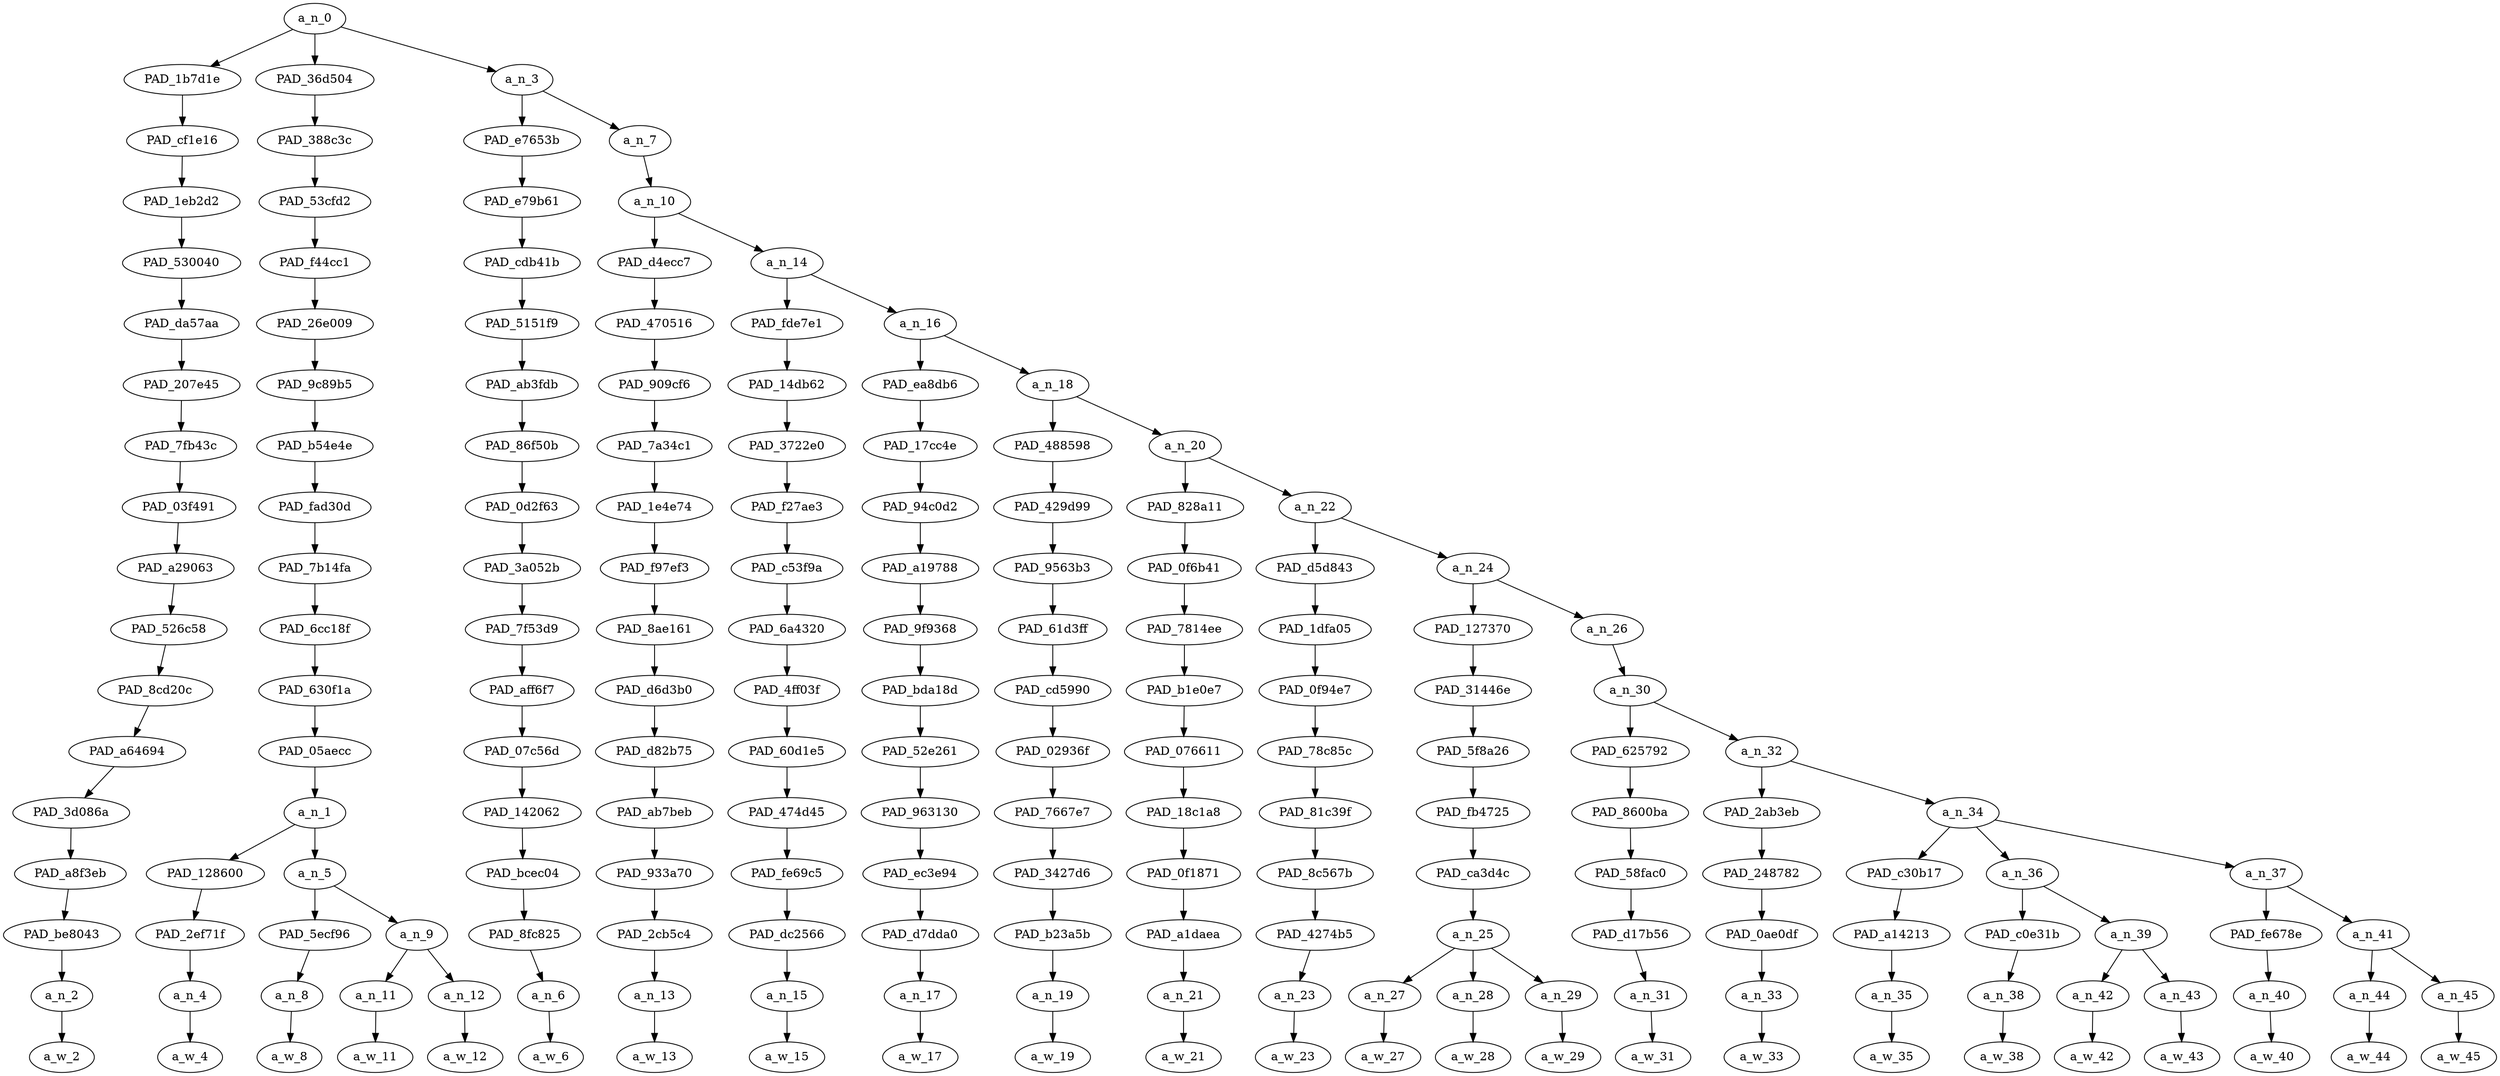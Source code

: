 strict digraph "" {
	a_n_0	[div_dir=1,
		index=0,
		level=17,
		pos="3.629286024305556,17!",
		text_span="[0, 1, 2, 3, 4, 5, 6, 7, 8, 9, 10, 11, 12, 13, 14, 15, 16, 17, 18, 19, 20, 21, 22, 23]",
		value=1.00000000];
	PAD_1b7d1e	[div_dir=-1,
		index=1,
		level=16,
		pos="4.0,16!",
		text_span="[4]",
		value=0.03241035];
	a_n_0 -> PAD_1b7d1e;
	PAD_36d504	[div_dir=-1,
		index=0,
		level=16,
		pos="0.875,16!",
		text_span="[0, 1, 2, 3]",
		value=0.39162964];
	a_n_0 -> PAD_36d504;
	a_n_3	[div_dir=1,
		index=2,
		level=16,
		pos="6.012858072916667,16!",
		text_span="[5, 6, 7, 8, 9, 10, 11, 12, 13, 14, 15, 16, 17, 18, 19, 20, 21, 22, 23]",
		value=0.57588877];
	a_n_0 -> a_n_3;
	PAD_cf1e16	[div_dir=-1,
		index=1,
		level=15,
		pos="4.0,15!",
		text_span="[4]",
		value=0.03241035];
	PAD_1b7d1e -> PAD_cf1e16;
	PAD_1eb2d2	[div_dir=-1,
		index=1,
		level=14,
		pos="4.0,14!",
		text_span="[4]",
		value=0.03241035];
	PAD_cf1e16 -> PAD_1eb2d2;
	PAD_530040	[div_dir=-1,
		index=1,
		level=13,
		pos="4.0,13!",
		text_span="[4]",
		value=0.03241035];
	PAD_1eb2d2 -> PAD_530040;
	PAD_da57aa	[div_dir=-1,
		index=1,
		level=12,
		pos="4.0,12!",
		text_span="[4]",
		value=0.03241035];
	PAD_530040 -> PAD_da57aa;
	PAD_207e45	[div_dir=-1,
		index=1,
		level=11,
		pos="4.0,11!",
		text_span="[4]",
		value=0.03241035];
	PAD_da57aa -> PAD_207e45;
	PAD_7fb43c	[div_dir=-1,
		index=1,
		level=10,
		pos="4.0,10!",
		text_span="[4]",
		value=0.03241035];
	PAD_207e45 -> PAD_7fb43c;
	PAD_03f491	[div_dir=-1,
		index=1,
		level=9,
		pos="4.0,9!",
		text_span="[4]",
		value=0.03241035];
	PAD_7fb43c -> PAD_03f491;
	PAD_a29063	[div_dir=-1,
		index=1,
		level=8,
		pos="4.0,8!",
		text_span="[4]",
		value=0.03241035];
	PAD_03f491 -> PAD_a29063;
	PAD_526c58	[div_dir=-1,
		index=1,
		level=7,
		pos="4.0,7!",
		text_span="[4]",
		value=0.03241035];
	PAD_a29063 -> PAD_526c58;
	PAD_8cd20c	[div_dir=-1,
		index=1,
		level=6,
		pos="4.0,6!",
		text_span="[4]",
		value=0.03241035];
	PAD_526c58 -> PAD_8cd20c;
	PAD_a64694	[div_dir=-1,
		index=1,
		level=5,
		pos="4.0,5!",
		text_span="[4]",
		value=0.03241035];
	PAD_8cd20c -> PAD_a64694;
	PAD_3d086a	[div_dir=-1,
		index=1,
		level=4,
		pos="4.0,4!",
		text_span="[4]",
		value=0.03241035];
	PAD_a64694 -> PAD_3d086a;
	PAD_a8f3eb	[div_dir=-1,
		index=2,
		level=3,
		pos="4.0,3!",
		text_span="[4]",
		value=0.03241035];
	PAD_3d086a -> PAD_a8f3eb;
	PAD_be8043	[div_dir=-1,
		index=3,
		level=2,
		pos="4.0,2!",
		text_span="[4]",
		value=0.03241035];
	PAD_a8f3eb -> PAD_be8043;
	a_n_2	[div_dir=-1,
		index=4,
		level=1,
		pos="4.0,1!",
		text_span="[4]",
		value=0.03241035];
	PAD_be8043 -> a_n_2;
	a_w_2	[div_dir=0,
		index=4,
		level=0,
		pos="4,0!",
		text_span="[4]",
		value=we];
	a_n_2 -> a_w_2;
	PAD_388c3c	[div_dir=-1,
		index=0,
		level=15,
		pos="0.875,15!",
		text_span="[0, 1, 2, 3]",
		value=0.39162964];
	PAD_36d504 -> PAD_388c3c;
	PAD_53cfd2	[div_dir=-1,
		index=0,
		level=14,
		pos="0.875,14!",
		text_span="[0, 1, 2, 3]",
		value=0.39162964];
	PAD_388c3c -> PAD_53cfd2;
	PAD_f44cc1	[div_dir=-1,
		index=0,
		level=13,
		pos="0.875,13!",
		text_span="[0, 1, 2, 3]",
		value=0.39162964];
	PAD_53cfd2 -> PAD_f44cc1;
	PAD_26e009	[div_dir=-1,
		index=0,
		level=12,
		pos="0.875,12!",
		text_span="[0, 1, 2, 3]",
		value=0.39162964];
	PAD_f44cc1 -> PAD_26e009;
	PAD_9c89b5	[div_dir=-1,
		index=0,
		level=11,
		pos="0.875,11!",
		text_span="[0, 1, 2, 3]",
		value=0.39162964];
	PAD_26e009 -> PAD_9c89b5;
	PAD_b54e4e	[div_dir=-1,
		index=0,
		level=10,
		pos="0.875,10!",
		text_span="[0, 1, 2, 3]",
		value=0.39162964];
	PAD_9c89b5 -> PAD_b54e4e;
	PAD_fad30d	[div_dir=-1,
		index=0,
		level=9,
		pos="0.875,9!",
		text_span="[0, 1, 2, 3]",
		value=0.39162964];
	PAD_b54e4e -> PAD_fad30d;
	PAD_7b14fa	[div_dir=-1,
		index=0,
		level=8,
		pos="0.875,8!",
		text_span="[0, 1, 2, 3]",
		value=0.39162964];
	PAD_fad30d -> PAD_7b14fa;
	PAD_6cc18f	[div_dir=-1,
		index=0,
		level=7,
		pos="0.875,7!",
		text_span="[0, 1, 2, 3]",
		value=0.39162964];
	PAD_7b14fa -> PAD_6cc18f;
	PAD_630f1a	[div_dir=-1,
		index=0,
		level=6,
		pos="0.875,6!",
		text_span="[0, 1, 2, 3]",
		value=0.39162964];
	PAD_6cc18f -> PAD_630f1a;
	PAD_05aecc	[div_dir=-1,
		index=0,
		level=5,
		pos="0.875,5!",
		text_span="[0, 1, 2, 3]",
		value=0.39162964];
	PAD_630f1a -> PAD_05aecc;
	a_n_1	[div_dir=-1,
		index=0,
		level=4,
		pos="0.875,4!",
		text_span="[0, 1, 2, 3]",
		value=0.39162964];
	PAD_05aecc -> a_n_1;
	PAD_128600	[div_dir=-1,
		index=0,
		level=3,
		pos="0.0,3!",
		text_span="[0]",
		value=0.29028584];
	a_n_1 -> PAD_128600;
	a_n_5	[div_dir=1,
		index=1,
		level=3,
		pos="1.75,3!",
		text_span="[1, 2, 3]",
		value=0.10102430];
	a_n_1 -> a_n_5;
	PAD_2ef71f	[div_dir=-1,
		index=0,
		level=2,
		pos="0.0,2!",
		text_span="[0]",
		value=0.29028584];
	PAD_128600 -> PAD_2ef71f;
	a_n_4	[div_dir=-1,
		index=0,
		level=1,
		pos="0.0,1!",
		text_span="[0]",
		value=0.29028584];
	PAD_2ef71f -> a_n_4;
	a_w_4	[div_dir=0,
		index=0,
		level=0,
		pos="0,0!",
		text_span="[0]",
		value=niggas];
	a_n_4 -> a_w_4;
	PAD_5ecf96	[div_dir=1,
		index=1,
		level=2,
		pos="1.0,2!",
		text_span="[1]",
		value=0.03904396];
	a_n_5 -> PAD_5ecf96;
	a_n_9	[div_dir=1,
		index=2,
		level=2,
		pos="2.5,2!",
		text_span="[2, 3]",
		value=0.06187954];
	a_n_5 -> a_n_9;
	a_n_8	[div_dir=1,
		index=1,
		level=1,
		pos="1.0,1!",
		text_span="[1]",
		value=0.03904396];
	PAD_5ecf96 -> a_n_8;
	a_w_8	[div_dir=0,
		index=1,
		level=0,
		pos="1,0!",
		text_span="[1]",
		value=looking];
	a_n_8 -> a_w_8;
	a_n_11	[div_dir=1,
		index=2,
		level=1,
		pos="2.0,1!",
		text_span="[2]",
		value=0.02669416];
	a_n_9 -> a_n_11;
	a_n_12	[div_dir=1,
		index=3,
		level=1,
		pos="3.0,1!",
		text_span="[3]",
		value=0.03506493];
	a_n_9 -> a_n_12;
	a_w_11	[div_dir=0,
		index=2,
		level=0,
		pos="2,0!",
		text_span="[2]",
		value=for];
	a_n_11 -> a_w_11;
	a_w_12	[div_dir=0,
		index=3,
		level=0,
		pos="3,0!",
		text_span="[3]",
		value=love];
	a_n_12 -> a_w_12;
	PAD_e7653b	[div_dir=-1,
		index=2,
		level=15,
		pos="5.0,15!",
		text_span="[5]",
		value=0.02370847];
	a_n_3 -> PAD_e7653b;
	a_n_7	[div_dir=1,
		index=3,
		level=15,
		pos="7.025716145833334,15!",
		text_span="[6, 7, 8, 9, 10, 11, 12, 13, 14, 15, 16, 17, 18, 19, 20, 21, 22, 23]",
		value=0.55191535];
	a_n_3 -> a_n_7;
	PAD_e79b61	[div_dir=-1,
		index=2,
		level=14,
		pos="5.0,14!",
		text_span="[5]",
		value=0.02370847];
	PAD_e7653b -> PAD_e79b61;
	PAD_cdb41b	[div_dir=-1,
		index=2,
		level=13,
		pos="5.0,13!",
		text_span="[5]",
		value=0.02370847];
	PAD_e79b61 -> PAD_cdb41b;
	PAD_5151f9	[div_dir=-1,
		index=2,
		level=12,
		pos="5.0,12!",
		text_span="[5]",
		value=0.02370847];
	PAD_cdb41b -> PAD_5151f9;
	PAD_ab3fdb	[div_dir=-1,
		index=2,
		level=11,
		pos="5.0,11!",
		text_span="[5]",
		value=0.02370847];
	PAD_5151f9 -> PAD_ab3fdb;
	PAD_86f50b	[div_dir=-1,
		index=2,
		level=10,
		pos="5.0,10!",
		text_span="[5]",
		value=0.02370847];
	PAD_ab3fdb -> PAD_86f50b;
	PAD_0d2f63	[div_dir=-1,
		index=2,
		level=9,
		pos="5.0,9!",
		text_span="[5]",
		value=0.02370847];
	PAD_86f50b -> PAD_0d2f63;
	PAD_3a052b	[div_dir=-1,
		index=2,
		level=8,
		pos="5.0,8!",
		text_span="[5]",
		value=0.02370847];
	PAD_0d2f63 -> PAD_3a052b;
	PAD_7f53d9	[div_dir=-1,
		index=2,
		level=7,
		pos="5.0,7!",
		text_span="[5]",
		value=0.02370847];
	PAD_3a052b -> PAD_7f53d9;
	PAD_aff6f7	[div_dir=-1,
		index=2,
		level=6,
		pos="5.0,6!",
		text_span="[5]",
		value=0.02370847];
	PAD_7f53d9 -> PAD_aff6f7;
	PAD_07c56d	[div_dir=-1,
		index=2,
		level=5,
		pos="5.0,5!",
		text_span="[5]",
		value=0.02370847];
	PAD_aff6f7 -> PAD_07c56d;
	PAD_142062	[div_dir=-1,
		index=2,
		level=4,
		pos="5.0,4!",
		text_span="[5]",
		value=0.02370847];
	PAD_07c56d -> PAD_142062;
	PAD_bcec04	[div_dir=-1,
		index=3,
		level=3,
		pos="5.0,3!",
		text_span="[5]",
		value=0.02370847];
	PAD_142062 -> PAD_bcec04;
	PAD_8fc825	[div_dir=-1,
		index=4,
		level=2,
		pos="5.0,2!",
		text_span="[5]",
		value=0.02370847];
	PAD_bcec04 -> PAD_8fc825;
	a_n_6	[div_dir=-1,
		index=5,
		level=1,
		pos="5.0,1!",
		text_span="[5]",
		value=0.02370847];
	PAD_8fc825 -> a_n_6;
	a_w_6	[div_dir=0,
		index=5,
		level=0,
		pos="5,0!",
		text_span="[5]",
		value=need];
	a_n_6 -> a_w_6;
	a_n_10	[div_dir=1,
		index=3,
		level=14,
		pos="7.025716145833334,14!",
		text_span="[6, 7, 8, 9, 10, 11, 12, 13, 14, 15, 16, 17, 18, 19, 20, 21, 22, 23]",
		value=0.55161774];
	a_n_7 -> a_n_10;
	PAD_d4ecc7	[div_dir=1,
		index=3,
		level=13,
		pos="6.0,13!",
		text_span="[6]",
		value=0.01689548];
	a_n_10 -> PAD_d4ecc7;
	a_n_14	[div_dir=1,
		index=4,
		level=13,
		pos="8.051432291666668,13!",
		text_span="[7, 8, 9, 10, 11, 12, 13, 14, 15, 16, 17, 18, 19, 20, 21, 22, 23]",
		value=0.53442465];
	a_n_10 -> a_n_14;
	PAD_470516	[div_dir=1,
		index=3,
		level=12,
		pos="6.0,12!",
		text_span="[6]",
		value=0.01689548];
	PAD_d4ecc7 -> PAD_470516;
	PAD_909cf6	[div_dir=1,
		index=3,
		level=11,
		pos="6.0,11!",
		text_span="[6]",
		value=0.01689548];
	PAD_470516 -> PAD_909cf6;
	PAD_7a34c1	[div_dir=1,
		index=3,
		level=10,
		pos="6.0,10!",
		text_span="[6]",
		value=0.01689548];
	PAD_909cf6 -> PAD_7a34c1;
	PAD_1e4e74	[div_dir=1,
		index=3,
		level=9,
		pos="6.0,9!",
		text_span="[6]",
		value=0.01689548];
	PAD_7a34c1 -> PAD_1e4e74;
	PAD_f97ef3	[div_dir=1,
		index=3,
		level=8,
		pos="6.0,8!",
		text_span="[6]",
		value=0.01689548];
	PAD_1e4e74 -> PAD_f97ef3;
	PAD_8ae161	[div_dir=1,
		index=3,
		level=7,
		pos="6.0,7!",
		text_span="[6]",
		value=0.01689548];
	PAD_f97ef3 -> PAD_8ae161;
	PAD_d6d3b0	[div_dir=1,
		index=3,
		level=6,
		pos="6.0,6!",
		text_span="[6]",
		value=0.01689548];
	PAD_8ae161 -> PAD_d6d3b0;
	PAD_d82b75	[div_dir=1,
		index=3,
		level=5,
		pos="6.0,5!",
		text_span="[6]",
		value=0.01689548];
	PAD_d6d3b0 -> PAD_d82b75;
	PAD_ab7beb	[div_dir=1,
		index=3,
		level=4,
		pos="6.0,4!",
		text_span="[6]",
		value=0.01689548];
	PAD_d82b75 -> PAD_ab7beb;
	PAD_933a70	[div_dir=1,
		index=4,
		level=3,
		pos="6.0,3!",
		text_span="[6]",
		value=0.01689548];
	PAD_ab7beb -> PAD_933a70;
	PAD_2cb5c4	[div_dir=1,
		index=5,
		level=2,
		pos="6.0,2!",
		text_span="[6]",
		value=0.01689548];
	PAD_933a70 -> PAD_2cb5c4;
	a_n_13	[div_dir=1,
		index=6,
		level=1,
		pos="6.0,1!",
		text_span="[6]",
		value=0.01689548];
	PAD_2cb5c4 -> a_n_13;
	a_w_13	[div_dir=0,
		index=6,
		level=0,
		pos="6,0!",
		text_span="[6]",
		value=to];
	a_n_13 -> a_w_13;
	PAD_fde7e1	[div_dir=1,
		index=4,
		level=12,
		pos="7.0,12!",
		text_span="[7]",
		value=0.01994668];
	a_n_14 -> PAD_fde7e1;
	a_n_16	[div_dir=1,
		index=5,
		level=12,
		pos="9.102864583333334,12!",
		text_span="[8, 9, 10, 11, 12, 13, 14, 15, 16, 17, 18, 19, 20, 21, 22, 23]",
		value=0.51419173];
	a_n_14 -> a_n_16;
	PAD_14db62	[div_dir=1,
		index=4,
		level=11,
		pos="7.0,11!",
		text_span="[7]",
		value=0.01994668];
	PAD_fde7e1 -> PAD_14db62;
	PAD_3722e0	[div_dir=1,
		index=4,
		level=10,
		pos="7.0,10!",
		text_span="[7]",
		value=0.01994668];
	PAD_14db62 -> PAD_3722e0;
	PAD_f27ae3	[div_dir=1,
		index=4,
		level=9,
		pos="7.0,9!",
		text_span="[7]",
		value=0.01994668];
	PAD_3722e0 -> PAD_f27ae3;
	PAD_c53f9a	[div_dir=1,
		index=4,
		level=8,
		pos="7.0,8!",
		text_span="[7]",
		value=0.01994668];
	PAD_f27ae3 -> PAD_c53f9a;
	PAD_6a4320	[div_dir=1,
		index=4,
		level=7,
		pos="7.0,7!",
		text_span="[7]",
		value=0.01994668];
	PAD_c53f9a -> PAD_6a4320;
	PAD_4ff03f	[div_dir=1,
		index=4,
		level=6,
		pos="7.0,6!",
		text_span="[7]",
		value=0.01994668];
	PAD_6a4320 -> PAD_4ff03f;
	PAD_60d1e5	[div_dir=1,
		index=4,
		level=5,
		pos="7.0,5!",
		text_span="[7]",
		value=0.01994668];
	PAD_4ff03f -> PAD_60d1e5;
	PAD_474d45	[div_dir=1,
		index=4,
		level=4,
		pos="7.0,4!",
		text_span="[7]",
		value=0.01994668];
	PAD_60d1e5 -> PAD_474d45;
	PAD_fe69c5	[div_dir=1,
		index=5,
		level=3,
		pos="7.0,3!",
		text_span="[7]",
		value=0.01994668];
	PAD_474d45 -> PAD_fe69c5;
	PAD_dc2566	[div_dir=1,
		index=6,
		level=2,
		pos="7.0,2!",
		text_span="[7]",
		value=0.01994668];
	PAD_fe69c5 -> PAD_dc2566;
	a_n_15	[div_dir=1,
		index=7,
		level=1,
		pos="7.0,1!",
		text_span="[7]",
		value=0.01994668];
	PAD_dc2566 -> a_n_15;
	a_w_15	[div_dir=0,
		index=7,
		level=0,
		pos="7,0!",
		text_span="[7]",
		value=be];
	a_n_15 -> a_w_15;
	PAD_ea8db6	[div_dir=1,
		index=5,
		level=11,
		pos="8.0,11!",
		text_span="[8]",
		value=0.02171659];
	a_n_16 -> PAD_ea8db6;
	a_n_18	[div_dir=1,
		index=6,
		level=11,
		pos="10.205729166666668,11!",
		text_span="[9, 10, 11, 12, 13, 14, 15, 16, 17, 18, 19, 20, 21, 22, 23]",
		value=0.49218476];
	a_n_16 -> a_n_18;
	PAD_17cc4e	[div_dir=1,
		index=5,
		level=10,
		pos="8.0,10!",
		text_span="[8]",
		value=0.02171659];
	PAD_ea8db6 -> PAD_17cc4e;
	PAD_94c0d2	[div_dir=1,
		index=5,
		level=9,
		pos="8.0,9!",
		text_span="[8]",
		value=0.02171659];
	PAD_17cc4e -> PAD_94c0d2;
	PAD_a19788	[div_dir=1,
		index=5,
		level=8,
		pos="8.0,8!",
		text_span="[8]",
		value=0.02171659];
	PAD_94c0d2 -> PAD_a19788;
	PAD_9f9368	[div_dir=1,
		index=5,
		level=7,
		pos="8.0,7!",
		text_span="[8]",
		value=0.02171659];
	PAD_a19788 -> PAD_9f9368;
	PAD_bda18d	[div_dir=1,
		index=5,
		level=6,
		pos="8.0,6!",
		text_span="[8]",
		value=0.02171659];
	PAD_9f9368 -> PAD_bda18d;
	PAD_52e261	[div_dir=1,
		index=5,
		level=5,
		pos="8.0,5!",
		text_span="[8]",
		value=0.02171659];
	PAD_bda18d -> PAD_52e261;
	PAD_963130	[div_dir=1,
		index=5,
		level=4,
		pos="8.0,4!",
		text_span="[8]",
		value=0.02171659];
	PAD_52e261 -> PAD_963130;
	PAD_ec3e94	[div_dir=1,
		index=6,
		level=3,
		pos="8.0,3!",
		text_span="[8]",
		value=0.02171659];
	PAD_963130 -> PAD_ec3e94;
	PAD_d7dda0	[div_dir=1,
		index=7,
		level=2,
		pos="8.0,2!",
		text_span="[8]",
		value=0.02171659];
	PAD_ec3e94 -> PAD_d7dda0;
	a_n_17	[div_dir=1,
		index=8,
		level=1,
		pos="8.0,1!",
		text_span="[8]",
		value=0.02171659];
	PAD_d7dda0 -> a_n_17;
	a_w_17	[div_dir=0,
		index=8,
		level=0,
		pos="8,0!",
		text_span="[8]",
		value=looking1];
	a_n_17 -> a_w_17;
	PAD_488598	[div_dir=1,
		index=6,
		level=10,
		pos="9.0,10!",
		text_span="[9]",
		value=0.02248206];
	a_n_18 -> PAD_488598;
	a_n_20	[div_dir=1,
		index=7,
		level=10,
		pos="11.411458333333334,10!",
		text_span="[10, 11, 12, 13, 14, 15, 16, 17, 18, 19, 20, 21, 22, 23]",
		value=0.46942037];
	a_n_18 -> a_n_20;
	PAD_429d99	[div_dir=1,
		index=6,
		level=9,
		pos="9.0,9!",
		text_span="[9]",
		value=0.02248206];
	PAD_488598 -> PAD_429d99;
	PAD_9563b3	[div_dir=1,
		index=6,
		level=8,
		pos="9.0,8!",
		text_span="[9]",
		value=0.02248206];
	PAD_429d99 -> PAD_9563b3;
	PAD_61d3ff	[div_dir=1,
		index=6,
		level=7,
		pos="9.0,7!",
		text_span="[9]",
		value=0.02248206];
	PAD_9563b3 -> PAD_61d3ff;
	PAD_cd5990	[div_dir=1,
		index=6,
		level=6,
		pos="9.0,6!",
		text_span="[9]",
		value=0.02248206];
	PAD_61d3ff -> PAD_cd5990;
	PAD_02936f	[div_dir=1,
		index=6,
		level=5,
		pos="9.0,5!",
		text_span="[9]",
		value=0.02248206];
	PAD_cd5990 -> PAD_02936f;
	PAD_7667e7	[div_dir=1,
		index=6,
		level=4,
		pos="9.0,4!",
		text_span="[9]",
		value=0.02248206];
	PAD_02936f -> PAD_7667e7;
	PAD_3427d6	[div_dir=1,
		index=7,
		level=3,
		pos="9.0,3!",
		text_span="[9]",
		value=0.02248206];
	PAD_7667e7 -> PAD_3427d6;
	PAD_b23a5b	[div_dir=1,
		index=8,
		level=2,
		pos="9.0,2!",
		text_span="[9]",
		value=0.02248206];
	PAD_3427d6 -> PAD_b23a5b;
	a_n_19	[div_dir=1,
		index=9,
		level=1,
		pos="9.0,1!",
		text_span="[9]",
		value=0.02248206];
	PAD_b23a5b -> a_n_19;
	a_w_19	[div_dir=0,
		index=9,
		level=0,
		pos="9,0!",
		text_span="[9]",
		value=for1];
	a_n_19 -> a_w_19;
	PAD_828a11	[div_dir=1,
		index=7,
		level=9,
		pos="10.0,9!",
		text_span="[10]",
		value=0.04571046];
	a_n_20 -> PAD_828a11;
	a_n_22	[div_dir=1,
		index=8,
		level=9,
		pos="12.822916666666668,9!",
		text_span="[11, 12, 13, 14, 15, 16, 17, 18, 19, 20, 21, 22, 23]",
		value=0.42344965];
	a_n_20 -> a_n_22;
	PAD_0f6b41	[div_dir=1,
		index=7,
		level=8,
		pos="10.0,8!",
		text_span="[10]",
		value=0.04571046];
	PAD_828a11 -> PAD_0f6b41;
	PAD_7814ee	[div_dir=1,
		index=7,
		level=7,
		pos="10.0,7!",
		text_span="[10]",
		value=0.04571046];
	PAD_0f6b41 -> PAD_7814ee;
	PAD_b1e0e7	[div_dir=1,
		index=7,
		level=6,
		pos="10.0,6!",
		text_span="[10]",
		value=0.04571046];
	PAD_7814ee -> PAD_b1e0e7;
	PAD_076611	[div_dir=1,
		index=7,
		level=5,
		pos="10.0,5!",
		text_span="[10]",
		value=0.04571046];
	PAD_b1e0e7 -> PAD_076611;
	PAD_18c1a8	[div_dir=1,
		index=7,
		level=4,
		pos="10.0,4!",
		text_span="[10]",
		value=0.04571046];
	PAD_076611 -> PAD_18c1a8;
	PAD_0f1871	[div_dir=1,
		index=8,
		level=3,
		pos="10.0,3!",
		text_span="[10]",
		value=0.04571046];
	PAD_18c1a8 -> PAD_0f1871;
	PAD_a1daea	[div_dir=1,
		index=9,
		level=2,
		pos="10.0,2!",
		text_span="[10]",
		value=0.04571046];
	PAD_0f1871 -> PAD_a1daea;
	a_n_21	[div_dir=1,
		index=10,
		level=1,
		pos="10.0,1!",
		text_span="[10]",
		value=0.04571046];
	PAD_a1daea -> a_n_21;
	a_w_21	[div_dir=0,
		index=10,
		level=0,
		pos="10,0!",
		text_span="[10]",
		value=women];
	a_n_21 -> a_w_21;
	PAD_d5d843	[div_dir=-1,
		index=8,
		level=8,
		pos="11.0,8!",
		text_span="[11]",
		value=0.02864959];
	a_n_22 -> PAD_d5d843;
	a_n_24	[div_dir=1,
		index=9,
		level=8,
		pos="14.645833333333334,8!",
		text_span="[12, 13, 14, 15, 16, 17, 18, 19, 20, 21, 22, 23]",
		value=0.39454358];
	a_n_22 -> a_n_24;
	PAD_1dfa05	[div_dir=-1,
		index=8,
		level=7,
		pos="11.0,7!",
		text_span="[11]",
		value=0.02864959];
	PAD_d5d843 -> PAD_1dfa05;
	PAD_0f94e7	[div_dir=-1,
		index=8,
		level=6,
		pos="11.0,6!",
		text_span="[11]",
		value=0.02864959];
	PAD_1dfa05 -> PAD_0f94e7;
	PAD_78c85c	[div_dir=-1,
		index=8,
		level=5,
		pos="11.0,5!",
		text_span="[11]",
		value=0.02864959];
	PAD_0f94e7 -> PAD_78c85c;
	PAD_81c39f	[div_dir=-1,
		index=8,
		level=4,
		pos="11.0,4!",
		text_span="[11]",
		value=0.02864959];
	PAD_78c85c -> PAD_81c39f;
	PAD_8c567b	[div_dir=-1,
		index=9,
		level=3,
		pos="11.0,3!",
		text_span="[11]",
		value=0.02864959];
	PAD_81c39f -> PAD_8c567b;
	PAD_4274b5	[div_dir=-1,
		index=10,
		level=2,
		pos="11.0,2!",
		text_span="[11]",
		value=0.02864959];
	PAD_8c567b -> PAD_4274b5;
	a_n_23	[div_dir=-1,
		index=11,
		level=1,
		pos="11.0,1!",
		text_span="[11]",
		value=0.02864959];
	PAD_4274b5 -> a_n_23;
	a_w_23	[div_dir=0,
		index=11,
		level=0,
		pos="11,0!",
		text_span="[11]",
		value=like];
	a_n_23 -> a_w_23;
	PAD_127370	[div_dir=1,
		index=9,
		level=7,
		pos="13.0,7!",
		text_span="[12, 13, 14]",
		value=0.15965514];
	a_n_24 -> PAD_127370;
	a_n_26	[div_dir=1,
		index=10,
		level=7,
		pos="16.291666666666668,7!",
		text_span="[15, 16, 17, 18, 19, 20, 21, 22, 23]",
		value=0.23461921];
	a_n_24 -> a_n_26;
	PAD_31446e	[div_dir=1,
		index=9,
		level=6,
		pos="13.0,6!",
		text_span="[12, 13, 14]",
		value=0.15965514];
	PAD_127370 -> PAD_31446e;
	PAD_5f8a26	[div_dir=1,
		index=9,
		level=5,
		pos="13.0,5!",
		text_span="[12, 13, 14]",
		value=0.15965514];
	PAD_31446e -> PAD_5f8a26;
	PAD_fb4725	[div_dir=1,
		index=9,
		level=4,
		pos="13.0,4!",
		text_span="[12, 13, 14]",
		value=0.15965514];
	PAD_5f8a26 -> PAD_fb4725;
	PAD_ca3d4c	[div_dir=1,
		index=10,
		level=3,
		pos="13.0,3!",
		text_span="[12, 13, 14]",
		value=0.15965514];
	PAD_fb4725 -> PAD_ca3d4c;
	a_n_25	[div_dir=1,
		index=11,
		level=2,
		pos="13.0,2!",
		text_span="[12, 13, 14]",
		value=0.15965514];
	PAD_ca3d4c -> a_n_25;
	a_n_27	[div_dir=1,
		index=12,
		level=1,
		pos="12.0,1!",
		text_span="[12]",
		value=0.04147460];
	a_n_25 -> a_n_27;
	a_n_28	[div_dir=1,
		index=13,
		level=1,
		pos="13.0,1!",
		text_span="[13]",
		value=0.03765993];
	a_n_25 -> a_n_28;
	a_n_29	[div_dir=-1,
		index=14,
		level=1,
		pos="14.0,1!",
		text_span="[14]",
		value=0.08034816];
	a_n_25 -> a_n_29;
	a_w_27	[div_dir=0,
		index=12,
		level=0,
		pos="12,0!",
		text_span="[12]",
		value=mary];
	a_n_27 -> a_w_27;
	a_w_28	[div_dir=0,
		index=13,
		level=0,
		pos="13,0!",
		text_span="[13]",
		value=j];
	a_n_28 -> a_w_28;
	a_w_29	[div_dir=0,
		index=14,
		level=0,
		pos="14,0!",
		text_span="[14]",
		value=blige];
	a_n_29 -> a_w_29;
	a_n_30	[div_dir=1,
		index=10,
		level=6,
		pos="16.291666666666668,6!",
		text_span="[15, 16, 17, 18, 19, 20, 21, 22, 23]",
		value=0.23441242];
	a_n_26 -> a_n_30;
	PAD_625792	[div_dir=1,
		index=10,
		level=5,
		pos="15.0,5!",
		text_span="[15]",
		value=0.03427289];
	a_n_30 -> PAD_625792;
	a_n_32	[div_dir=1,
		index=11,
		level=5,
		pos="17.583333333333336,5!",
		text_span="[16, 17, 18, 19, 20, 21, 22, 23]",
		value=0.19993274];
	a_n_30 -> a_n_32;
	PAD_8600ba	[div_dir=1,
		index=10,
		level=4,
		pos="15.0,4!",
		text_span="[15]",
		value=0.03427289];
	PAD_625792 -> PAD_8600ba;
	PAD_58fac0	[div_dir=1,
		index=11,
		level=3,
		pos="15.0,3!",
		text_span="[15]",
		value=0.03427289];
	PAD_8600ba -> PAD_58fac0;
	PAD_d17b56	[div_dir=1,
		index=12,
		level=2,
		pos="15.0,2!",
		text_span="[15]",
		value=0.03427289];
	PAD_58fac0 -> PAD_d17b56;
	a_n_31	[div_dir=1,
		index=15,
		level=1,
		pos="15.0,1!",
		text_span="[15]",
		value=0.03427289];
	PAD_d17b56 -> a_n_31;
	a_w_31	[div_dir=0,
		index=15,
		level=0,
		pos="15,0!",
		text_span="[15]",
		value=she];
	a_n_31 -> a_w_31;
	PAD_2ab3eb	[div_dir=-1,
		index=11,
		level=4,
		pos="16.0,4!",
		text_span="[16]",
		value=0.02397679];
	a_n_32 -> PAD_2ab3eb;
	a_n_34	[div_dir=1,
		index=12,
		level=4,
		pos="19.166666666666668,4!",
		text_span="[17, 18, 19, 20, 21, 22, 23]",
		value=0.17584829];
	a_n_32 -> a_n_34;
	PAD_248782	[div_dir=-1,
		index=12,
		level=3,
		pos="16.0,3!",
		text_span="[16]",
		value=0.02397679];
	PAD_2ab3eb -> PAD_248782;
	PAD_0ae0df	[div_dir=-1,
		index=13,
		level=2,
		pos="16.0,2!",
		text_span="[16]",
		value=0.02397679];
	PAD_248782 -> PAD_0ae0df;
	a_n_33	[div_dir=-1,
		index=16,
		level=1,
		pos="16.0,1!",
		text_span="[16]",
		value=0.02397679];
	PAD_0ae0df -> a_n_33;
	a_w_33	[div_dir=0,
		index=16,
		level=0,
		pos="16,0!",
		text_span="[16]",
		value=been];
	a_n_33 -> a_w_33;
	PAD_c30b17	[div_dir=1,
		index=13,
		level=3,
		pos="17.0,3!",
		text_span="[17]",
		value=0.01976846];
	a_n_34 -> PAD_c30b17;
	a_n_36	[div_dir=1,
		index=14,
		level=3,
		pos="18.75,3!",
		text_span="[18, 19, 20]",
		value=0.07566132];
	a_n_34 -> a_n_36;
	a_n_37	[div_dir=-1,
		index=15,
		level=3,
		pos="21.75,3!",
		text_span="[21, 22, 23]",
		value=0.08028066];
	a_n_34 -> a_n_37;
	PAD_a14213	[div_dir=1,
		index=14,
		level=2,
		pos="17.0,2!",
		text_span="[17]",
		value=0.01976846];
	PAD_c30b17 -> PAD_a14213;
	a_n_35	[div_dir=1,
		index=17,
		level=1,
		pos="17.0,1!",
		text_span="[17]",
		value=0.01976846];
	PAD_a14213 -> a_n_35;
	a_w_35	[div_dir=0,
		index=17,
		level=0,
		pos="17,0!",
		text_span="[17]",
		value=looking2];
	a_n_35 -> a_w_35;
	PAD_c0e31b	[div_dir=-1,
		index=15,
		level=2,
		pos="18.0,2!",
		text_span="[18]",
		value=0.02020090];
	a_n_36 -> PAD_c0e31b;
	a_n_39	[div_dir=1,
		index=16,
		level=2,
		pos="19.5,2!",
		text_span="[19, 20]",
		value=0.05527555];
	a_n_36 -> a_n_39;
	a_n_38	[div_dir=-1,
		index=18,
		level=1,
		pos="18.0,1!",
		text_span="[18]",
		value=0.02020090];
	PAD_c0e31b -> a_n_38;
	a_w_38	[div_dir=0,
		index=18,
		level=0,
		pos="18,0!",
		text_span="[18]",
		value=for2];
	a_n_38 -> a_w_38;
	a_n_42	[div_dir=1,
		index=19,
		level=1,
		pos="19.0,1!",
		text_span="[19]",
		value=0.02378885];
	a_n_39 -> a_n_42;
	a_n_43	[div_dir=1,
		index=20,
		level=1,
		pos="20.0,1!",
		text_span="[20]",
		value=0.03125251];
	a_n_39 -> a_n_43;
	a_w_42	[div_dir=0,
		index=19,
		level=0,
		pos="19,0!",
		text_span="[19]",
		value=real];
	a_n_42 -> a_w_42;
	a_w_43	[div_dir=0,
		index=20,
		level=0,
		pos="20,0!",
		text_span="[20]",
		value=love1];
	a_n_43 -> a_w_43;
	PAD_fe678e	[div_dir=1,
		index=17,
		level=2,
		pos="21.0,2!",
		text_span="[21]",
		value=0.02187092];
	a_n_37 -> PAD_fe678e;
	a_n_41	[div_dir=-1,
		index=18,
		level=2,
		pos="22.5,2!",
		text_span="[22, 23]",
		value=0.05838864];
	a_n_37 -> a_n_41;
	a_n_40	[div_dir=1,
		index=21,
		level=1,
		pos="21.0,1!",
		text_span="[21]",
		value=0.02187092];
	PAD_fe678e -> a_n_40;
	a_w_40	[div_dir=0,
		index=21,
		level=0,
		pos="21,0!",
		text_span="[21]",
		value=since];
	a_n_40 -> a_w_40;
	a_n_44	[div_dir=-1,
		index=22,
		level=1,
		pos="22.0,1!",
		text_span="[22]",
		value=0.02643426];
	a_n_41 -> a_n_44;
	a_n_45	[div_dir=1,
		index=23,
		level=1,
		pos="23.0,1!",
		text_span="[23]",
		value=0.03190541];
	a_n_41 -> a_n_45;
	a_w_44	[div_dir=0,
		index=22,
		level=0,
		pos="22,0!",
		text_span="[22]",
		value=the];
	a_n_44 -> a_w_44;
	a_w_45	[div_dir=0,
		index=23,
		level=0,
		pos="23,0!",
		text_span="[23]",
		value="<number>"];
	a_n_45 -> a_w_45;
}
